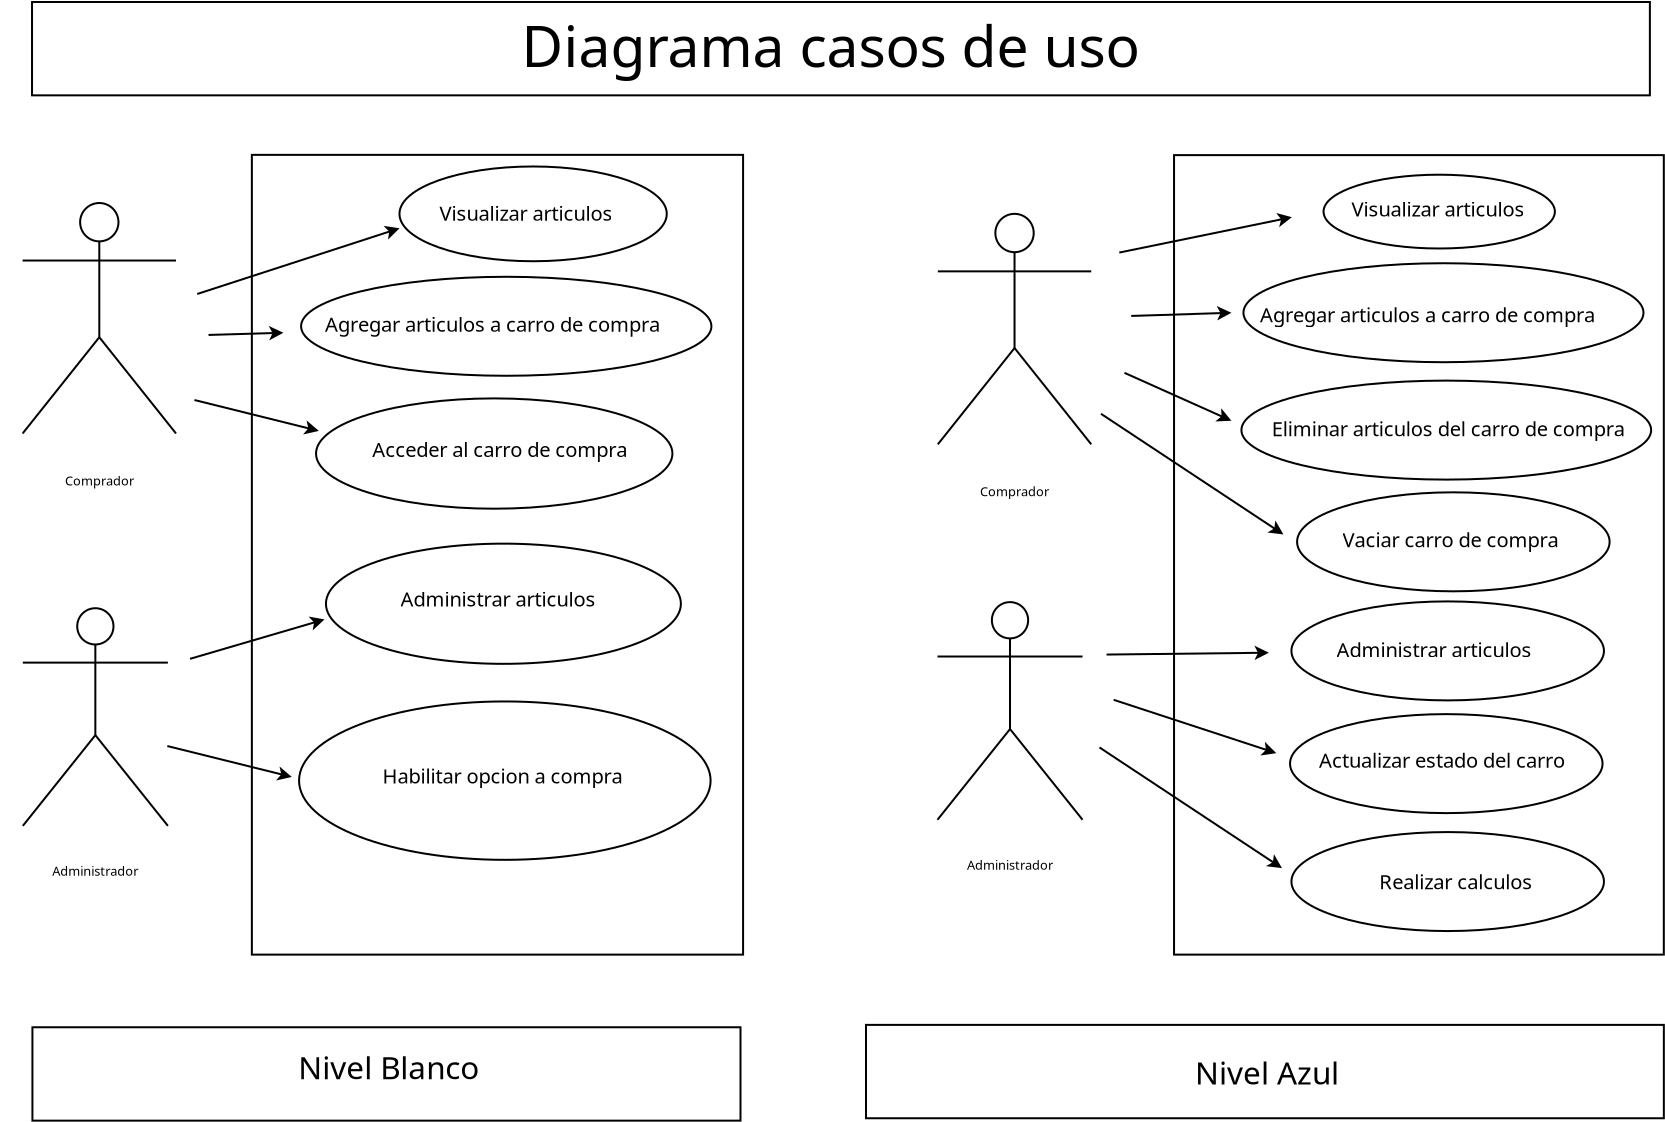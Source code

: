 <?xml version="1.0" encoding="UTF-8"?>
<dia:diagram xmlns:dia="http://www.lysator.liu.se/~alla/dia/">
  <dia:layer name="Background" visible="true" connectable="true" active="true">
    <dia:object type="Standard - Box" version="0" id="O0">
      <dia:attribute name="obj_pos">
        <dia:point val="15.45,0.046"/>
      </dia:attribute>
      <dia:attribute name="obj_bb">
        <dia:rectangle val="15.4,-0.004;40.061,40.084"/>
      </dia:attribute>
      <dia:attribute name="elem_corner">
        <dia:point val="15.45,0.046"/>
      </dia:attribute>
      <dia:attribute name="elem_width">
        <dia:real val="24.561"/>
      </dia:attribute>
      <dia:attribute name="elem_height">
        <dia:real val="39.988"/>
      </dia:attribute>
      <dia:attribute name="show_background">
        <dia:boolean val="true"/>
      </dia:attribute>
    </dia:object>
    <dia:object type="UML - Actor" version="0" id="O1">
      <dia:attribute name="obj_pos">
        <dia:point val="7.822,8.945"/>
      </dia:attribute>
      <dia:attribute name="obj_bb">
        <dia:rectangle val="4.222,1.145;11.422,16.77"/>
      </dia:attribute>
      <dia:attribute name="meta">
        <dia:composite type="dict"/>
      </dia:attribute>
      <dia:attribute name="elem_corner">
        <dia:point val="4.272,1.195"/>
      </dia:attribute>
      <dia:attribute name="elem_width">
        <dia:real val="7.1"/>
      </dia:attribute>
      <dia:attribute name="elem_height">
        <dia:real val="15.5"/>
      </dia:attribute>
      <dia:attribute name="text">
        <dia:composite type="text">
          <dia:attribute name="string">
            <dia:string>#Comprador#</dia:string>
          </dia:attribute>
          <dia:attribute name="font">
            <dia:font family="sans" style="0" name="Helvetica"/>
          </dia:attribute>
          <dia:attribute name="height">
            <dia:real val="0.8"/>
          </dia:attribute>
          <dia:attribute name="pos">
            <dia:point val="7.822,16.58"/>
          </dia:attribute>
          <dia:attribute name="color">
            <dia:color val="#000000ff"/>
          </dia:attribute>
          <dia:attribute name="alignment">
            <dia:enum val="1"/>
          </dia:attribute>
        </dia:composite>
      </dia:attribute>
      <dia:attribute name="line_width">
        <dia:real val="0.1"/>
      </dia:attribute>
      <dia:attribute name="line_colour">
        <dia:color val="#000000ff"/>
      </dia:attribute>
      <dia:attribute name="fill_colour">
        <dia:color val="#ffffffff"/>
      </dia:attribute>
    </dia:object>
    <dia:object type="UML - Actor" version="0" id="O2">
      <dia:attribute name="obj_pos">
        <dia:point val="7.625,28.859"/>
      </dia:attribute>
      <dia:attribute name="obj_bb">
        <dia:rectangle val="2.907,21.457;12.342,36.285"/>
      </dia:attribute>
      <dia:attribute name="meta">
        <dia:composite type="dict"/>
      </dia:attribute>
      <dia:attribute name="elem_corner">
        <dia:point val="2.957,21.507"/>
      </dia:attribute>
      <dia:attribute name="elem_width">
        <dia:real val="9.335"/>
      </dia:attribute>
      <dia:attribute name="elem_height">
        <dia:real val="14.703"/>
      </dia:attribute>
      <dia:attribute name="text">
        <dia:composite type="text">
          <dia:attribute name="string">
            <dia:string>#Administrador#</dia:string>
          </dia:attribute>
          <dia:attribute name="font">
            <dia:font family="sans" style="0" name="Helvetica"/>
          </dia:attribute>
          <dia:attribute name="height">
            <dia:real val="0.8"/>
          </dia:attribute>
          <dia:attribute name="pos">
            <dia:point val="7.625,36.095"/>
          </dia:attribute>
          <dia:attribute name="color">
            <dia:color val="#000000ff"/>
          </dia:attribute>
          <dia:attribute name="alignment">
            <dia:enum val="1"/>
          </dia:attribute>
        </dia:composite>
      </dia:attribute>
      <dia:attribute name="line_width">
        <dia:real val="0.1"/>
      </dia:attribute>
      <dia:attribute name="line_colour">
        <dia:color val="#000000ff"/>
      </dia:attribute>
      <dia:attribute name="fill_colour">
        <dia:color val="#ffffffff"/>
      </dia:attribute>
    </dia:object>
    <dia:object type="Standard - Line" version="0" id="O3">
      <dia:attribute name="obj_pos">
        <dia:point val="12.719,7.001"/>
      </dia:attribute>
      <dia:attribute name="obj_bb">
        <dia:rectangle val="12.656,3.595;22.898,7.064"/>
      </dia:attribute>
      <dia:attribute name="conn_endpoints">
        <dia:point val="12.719,7.001"/>
        <dia:point val="22.834,3.716"/>
      </dia:attribute>
      <dia:attribute name="numcp">
        <dia:int val="1"/>
      </dia:attribute>
      <dia:attribute name="end_arrow">
        <dia:enum val="22"/>
      </dia:attribute>
      <dia:attribute name="end_arrow_length">
        <dia:real val="0.5"/>
      </dia:attribute>
      <dia:attribute name="end_arrow_width">
        <dia:real val="0.5"/>
      </dia:attribute>
    </dia:object>
    <dia:object type="Standard - Line" version="0" id="O4">
      <dia:attribute name="obj_pos">
        <dia:point val="13.283,9.05"/>
      </dia:attribute>
      <dia:attribute name="obj_bb">
        <dia:rectangle val="13.231,8.6;17.08,9.324"/>
      </dia:attribute>
      <dia:attribute name="conn_endpoints">
        <dia:point val="13.283,9.05"/>
        <dia:point val="17.028,8.941"/>
      </dia:attribute>
      <dia:attribute name="numcp">
        <dia:int val="1"/>
      </dia:attribute>
      <dia:attribute name="end_arrow">
        <dia:enum val="22"/>
      </dia:attribute>
      <dia:attribute name="end_arrow_length">
        <dia:real val="0.5"/>
      </dia:attribute>
      <dia:attribute name="end_arrow_width">
        <dia:real val="0.5"/>
      </dia:attribute>
    </dia:object>
    <dia:object type="Standard - Line" version="0" id="O5">
      <dia:attribute name="obj_pos">
        <dia:point val="12.578,12.304"/>
      </dia:attribute>
      <dia:attribute name="obj_bb">
        <dia:rectangle val="12.517,12.244;18.861,14.026"/>
      </dia:attribute>
      <dia:attribute name="conn_endpoints">
        <dia:point val="12.578,12.304"/>
        <dia:point val="18.8,13.849"/>
      </dia:attribute>
      <dia:attribute name="numcp">
        <dia:int val="1"/>
      </dia:attribute>
      <dia:attribute name="end_arrow">
        <dia:enum val="22"/>
      </dia:attribute>
      <dia:attribute name="end_arrow_length">
        <dia:real val="0.5"/>
      </dia:attribute>
      <dia:attribute name="end_arrow_width">
        <dia:real val="0.5"/>
      </dia:attribute>
    </dia:object>
    <dia:object type="Standard - Ellipse" version="0" id="O6">
      <dia:attribute name="obj_pos">
        <dia:point val="22.831,0.627"/>
      </dia:attribute>
      <dia:attribute name="obj_bb">
        <dia:rectangle val="22.781,0.577;36.245,5.414"/>
      </dia:attribute>
      <dia:attribute name="elem_corner">
        <dia:point val="22.831,0.627"/>
      </dia:attribute>
      <dia:attribute name="elem_width">
        <dia:real val="13.364"/>
      </dia:attribute>
      <dia:attribute name="elem_height">
        <dia:real val="4.738"/>
      </dia:attribute>
    </dia:object>
    <dia:object type="Standard - Ellipse" version="0" id="O7">
      <dia:attribute name="obj_pos">
        <dia:point val="17.911,6.142"/>
      </dia:attribute>
      <dia:attribute name="obj_bb">
        <dia:rectangle val="17.861,6.092;38.478,11.142"/>
      </dia:attribute>
      <dia:attribute name="elem_corner">
        <dia:point val="17.911,6.142"/>
      </dia:attribute>
      <dia:attribute name="elem_width">
        <dia:real val="20.517"/>
      </dia:attribute>
      <dia:attribute name="elem_height">
        <dia:real val="4.95"/>
      </dia:attribute>
    </dia:object>
    <dia:object type="Standard - Text" version="1" id="O8">
      <dia:attribute name="obj_pos">
        <dia:point val="24.826,3.337"/>
      </dia:attribute>
      <dia:attribute name="obj_bb">
        <dia:rectangle val="24.826,2.259;33.656,3.634"/>
      </dia:attribute>
      <dia:attribute name="text">
        <dia:composite type="text">
          <dia:attribute name="string">
            <dia:string>#Visualizar articulos#</dia:string>
          </dia:attribute>
          <dia:attribute name="font">
            <dia:font family="sans" style="0" name="Helvetica"/>
          </dia:attribute>
          <dia:attribute name="height">
            <dia:real val="1.259"/>
          </dia:attribute>
          <dia:attribute name="pos">
            <dia:point val="24.826,3.337"/>
          </dia:attribute>
          <dia:attribute name="color">
            <dia:color val="#000000ff"/>
          </dia:attribute>
          <dia:attribute name="alignment">
            <dia:enum val="0"/>
          </dia:attribute>
        </dia:composite>
      </dia:attribute>
      <dia:attribute name="valign">
        <dia:enum val="3"/>
      </dia:attribute>
    </dia:object>
    <dia:object type="Standard - Text" version="1" id="O9">
      <dia:attribute name="obj_pos">
        <dia:point val="19.103,8.888"/>
      </dia:attribute>
      <dia:attribute name="obj_bb">
        <dia:rectangle val="19.103,7.81;36.135,9.185"/>
      </dia:attribute>
      <dia:attribute name="text">
        <dia:composite type="text">
          <dia:attribute name="string">
            <dia:string>#Agregar articulos a carro de compra#</dia:string>
          </dia:attribute>
          <dia:attribute name="font">
            <dia:font family="sans" style="0" name="Helvetica"/>
          </dia:attribute>
          <dia:attribute name="height">
            <dia:real val="1.259"/>
          </dia:attribute>
          <dia:attribute name="pos">
            <dia:point val="19.103,8.888"/>
          </dia:attribute>
          <dia:attribute name="color">
            <dia:color val="#000000ff"/>
          </dia:attribute>
          <dia:attribute name="alignment">
            <dia:enum val="0"/>
          </dia:attribute>
        </dia:composite>
      </dia:attribute>
      <dia:attribute name="valign">
        <dia:enum val="3"/>
      </dia:attribute>
    </dia:object>
    <dia:object type="Standard - Ellipse" version="0" id="O10">
      <dia:attribute name="obj_pos">
        <dia:point val="18.659,12.223"/>
      </dia:attribute>
      <dia:attribute name="obj_bb">
        <dia:rectangle val="18.609,12.173;36.528,17.788"/>
      </dia:attribute>
      <dia:attribute name="elem_corner">
        <dia:point val="18.659,12.223"/>
      </dia:attribute>
      <dia:attribute name="elem_width">
        <dia:real val="17.819"/>
      </dia:attribute>
      <dia:attribute name="elem_height">
        <dia:real val="5.515"/>
      </dia:attribute>
    </dia:object>
    <dia:object type="Standard - Text" version="1" id="O11">
      <dia:attribute name="obj_pos">
        <dia:point val="21.474,15.152"/>
      </dia:attribute>
      <dia:attribute name="obj_bb">
        <dia:rectangle val="21.474,14.074;34.397,15.449"/>
      </dia:attribute>
      <dia:attribute name="text">
        <dia:composite type="text">
          <dia:attribute name="string">
            <dia:string>#Acceder al carro de compra#</dia:string>
          </dia:attribute>
          <dia:attribute name="font">
            <dia:font family="sans" style="0" name="Helvetica"/>
          </dia:attribute>
          <dia:attribute name="height">
            <dia:real val="1.259"/>
          </dia:attribute>
          <dia:attribute name="pos">
            <dia:point val="21.474,15.152"/>
          </dia:attribute>
          <dia:attribute name="color">
            <dia:color val="#000000ff"/>
          </dia:attribute>
          <dia:attribute name="alignment">
            <dia:enum val="0"/>
          </dia:attribute>
        </dia:composite>
      </dia:attribute>
      <dia:attribute name="valign">
        <dia:enum val="3"/>
      </dia:attribute>
    </dia:object>
    <dia:object type="Standard - Ellipse" version="0" id="O12">
      <dia:attribute name="obj_pos">
        <dia:point val="19.154,19.485"/>
      </dia:attribute>
      <dia:attribute name="obj_bb">
        <dia:rectangle val="19.104,19.436;36.952,25.546"/>
      </dia:attribute>
      <dia:attribute name="elem_corner">
        <dia:point val="19.154,19.485"/>
      </dia:attribute>
      <dia:attribute name="elem_width">
        <dia:real val="17.748"/>
      </dia:attribute>
      <dia:attribute name="elem_height">
        <dia:real val="6.01"/>
      </dia:attribute>
    </dia:object>
    <dia:object type="Standard - Text" version="1" id="O13">
      <dia:attribute name="obj_pos">
        <dia:point val="22.887,22.632"/>
      </dia:attribute>
      <dia:attribute name="obj_bb">
        <dia:rectangle val="22.887,21.555;32.778,22.93"/>
      </dia:attribute>
      <dia:attribute name="text">
        <dia:composite type="text">
          <dia:attribute name="string">
            <dia:string>#Administrar articulos#</dia:string>
          </dia:attribute>
          <dia:attribute name="font">
            <dia:font family="sans" style="0" name="Helvetica"/>
          </dia:attribute>
          <dia:attribute name="height">
            <dia:real val="1.259"/>
          </dia:attribute>
          <dia:attribute name="pos">
            <dia:point val="22.887,22.632"/>
          </dia:attribute>
          <dia:attribute name="color">
            <dia:color val="#000000ff"/>
          </dia:attribute>
          <dia:attribute name="alignment">
            <dia:enum val="0"/>
          </dia:attribute>
        </dia:composite>
      </dia:attribute>
      <dia:attribute name="valign">
        <dia:enum val="3"/>
      </dia:attribute>
    </dia:object>
    <dia:object type="Standard - Line" version="0" id="O14">
      <dia:attribute name="obj_pos">
        <dia:point val="12.358,25.244"/>
      </dia:attribute>
      <dia:attribute name="obj_bb">
        <dia:rectangle val="12.296,23.13;19.145,25.306"/>
      </dia:attribute>
      <dia:attribute name="conn_endpoints">
        <dia:point val="12.358,25.244"/>
        <dia:point val="19.083,23.274"/>
      </dia:attribute>
      <dia:attribute name="numcp">
        <dia:int val="1"/>
      </dia:attribute>
      <dia:attribute name="end_arrow">
        <dia:enum val="22"/>
      </dia:attribute>
      <dia:attribute name="end_arrow_length">
        <dia:real val="0.5"/>
      </dia:attribute>
      <dia:attribute name="end_arrow_width">
        <dia:real val="0.5"/>
      </dia:attribute>
    </dia:object>
    <dia:object type="Standard - Ellipse" version="0" id="O15">
      <dia:attribute name="obj_pos">
        <dia:point val="17.81,27.375"/>
      </dia:attribute>
      <dia:attribute name="obj_bb">
        <dia:rectangle val="17.76,27.325;38.437,35.344"/>
      </dia:attribute>
      <dia:attribute name="elem_corner">
        <dia:point val="17.81,27.375"/>
      </dia:attribute>
      <dia:attribute name="elem_width">
        <dia:real val="20.577"/>
      </dia:attribute>
      <dia:attribute name="elem_height">
        <dia:real val="7.92"/>
      </dia:attribute>
    </dia:object>
    <dia:object type="Standard - Text" version="1" id="O16">
      <dia:attribute name="obj_pos">
        <dia:point val="21.988,31.476"/>
      </dia:attribute>
      <dia:attribute name="obj_bb">
        <dia:rectangle val="21.988,30.399;34.212,31.774"/>
      </dia:attribute>
      <dia:attribute name="text">
        <dia:composite type="text">
          <dia:attribute name="string">
            <dia:string>#Habilitar opcion a compra#</dia:string>
          </dia:attribute>
          <dia:attribute name="font">
            <dia:font family="sans" style="0" name="Helvetica"/>
          </dia:attribute>
          <dia:attribute name="height">
            <dia:real val="1.259"/>
          </dia:attribute>
          <dia:attribute name="pos">
            <dia:point val="21.988,31.476"/>
          </dia:attribute>
          <dia:attribute name="color">
            <dia:color val="#000000ff"/>
          </dia:attribute>
          <dia:attribute name="alignment">
            <dia:enum val="0"/>
          </dia:attribute>
        </dia:composite>
      </dia:attribute>
      <dia:attribute name="valign">
        <dia:enum val="3"/>
      </dia:attribute>
    </dia:object>
    <dia:object type="Standard - Line" version="0" id="O17">
      <dia:attribute name="obj_pos">
        <dia:point val="11.224,29.606"/>
      </dia:attribute>
      <dia:attribute name="obj_bb">
        <dia:rectangle val="11.164,29.546;17.507,31.328"/>
      </dia:attribute>
      <dia:attribute name="conn_endpoints">
        <dia:point val="11.224,29.606"/>
        <dia:point val="17.447,31.151"/>
      </dia:attribute>
      <dia:attribute name="numcp">
        <dia:int val="1"/>
      </dia:attribute>
      <dia:attribute name="end_arrow">
        <dia:enum val="22"/>
      </dia:attribute>
      <dia:attribute name="end_arrow_length">
        <dia:real val="0.5"/>
      </dia:attribute>
      <dia:attribute name="end_arrow_width">
        <dia:real val="0.5"/>
      </dia:attribute>
    </dia:object>
    <dia:object type="UML - Actor" version="0" id="O18">
      <dia:attribute name="obj_pos">
        <dia:point val="53.584,9.486"/>
      </dia:attribute>
      <dia:attribute name="obj_bb">
        <dia:rectangle val="49.984,1.686;57.184,17.355"/>
      </dia:attribute>
      <dia:attribute name="meta">
        <dia:composite type="dict"/>
      </dia:attribute>
      <dia:attribute name="elem_corner">
        <dia:point val="50.034,1.736"/>
      </dia:attribute>
      <dia:attribute name="elem_width">
        <dia:real val="7.1"/>
      </dia:attribute>
      <dia:attribute name="elem_height">
        <dia:real val="15.5"/>
      </dia:attribute>
      <dia:attribute name="text">
        <dia:composite type="text">
          <dia:attribute name="string">
            <dia:string>#Comprador#</dia:string>
          </dia:attribute>
          <dia:attribute name="font">
            <dia:font family="sans" style="0" name="Helvetica"/>
          </dia:attribute>
          <dia:attribute name="height">
            <dia:real val="0.8"/>
          </dia:attribute>
          <dia:attribute name="pos">
            <dia:point val="53.584,17.121"/>
          </dia:attribute>
          <dia:attribute name="color">
            <dia:color val="#000000ff"/>
          </dia:attribute>
          <dia:attribute name="alignment">
            <dia:enum val="1"/>
          </dia:attribute>
        </dia:composite>
      </dia:attribute>
      <dia:attribute name="line_width">
        <dia:real val="0.1"/>
      </dia:attribute>
      <dia:attribute name="line_colour">
        <dia:color val="#000000ff"/>
      </dia:attribute>
      <dia:attribute name="fill_colour">
        <dia:color val="#ffffffff"/>
      </dia:attribute>
    </dia:object>
    <dia:object type="UML - Actor" version="0" id="O19">
      <dia:attribute name="obj_pos">
        <dia:point val="53.358,28.553"/>
      </dia:attribute>
      <dia:attribute name="obj_bb">
        <dia:rectangle val="48.64,21.152;58.075,35.979"/>
      </dia:attribute>
      <dia:attribute name="meta">
        <dia:composite type="dict"/>
      </dia:attribute>
      <dia:attribute name="elem_corner">
        <dia:point val="48.69,21.202"/>
      </dia:attribute>
      <dia:attribute name="elem_width">
        <dia:real val="9.335"/>
      </dia:attribute>
      <dia:attribute name="elem_height">
        <dia:real val="14.703"/>
      </dia:attribute>
      <dia:attribute name="text">
        <dia:composite type="text">
          <dia:attribute name="string">
            <dia:string>#Administrador#</dia:string>
          </dia:attribute>
          <dia:attribute name="font">
            <dia:font family="sans" style="0" name="Helvetica"/>
          </dia:attribute>
          <dia:attribute name="height">
            <dia:real val="0.8"/>
          </dia:attribute>
          <dia:attribute name="pos">
            <dia:point val="53.358,35.789"/>
          </dia:attribute>
          <dia:attribute name="color">
            <dia:color val="#000000ff"/>
          </dia:attribute>
          <dia:attribute name="alignment">
            <dia:enum val="1"/>
          </dia:attribute>
        </dia:composite>
      </dia:attribute>
      <dia:attribute name="line_width">
        <dia:real val="0.1"/>
      </dia:attribute>
      <dia:attribute name="line_colour">
        <dia:color val="#000000ff"/>
      </dia:attribute>
      <dia:attribute name="fill_colour">
        <dia:color val="#ffffffff"/>
      </dia:attribute>
    </dia:object>
    <dia:object type="Standard - Box" version="0" id="O20">
      <dia:attribute name="obj_pos">
        <dia:point val="61.559,0.059"/>
      </dia:attribute>
      <dia:attribute name="obj_bb">
        <dia:rectangle val="61.51,0.009;86.099,40.084"/>
      </dia:attribute>
      <dia:attribute name="elem_corner">
        <dia:point val="61.559,0.059"/>
      </dia:attribute>
      <dia:attribute name="elem_width">
        <dia:real val="24.489"/>
      </dia:attribute>
      <dia:attribute name="elem_height">
        <dia:real val="39.975"/>
      </dia:attribute>
      <dia:attribute name="show_background">
        <dia:boolean val="true"/>
      </dia:attribute>
    </dia:object>
    <dia:object type="Standard - Ellipse" version="0" id="O21">
      <dia:attribute name="obj_pos">
        <dia:point val="69.034,1.038"/>
      </dia:attribute>
      <dia:attribute name="obj_bb">
        <dia:rectangle val="68.984,0.988;80.651,4.778"/>
      </dia:attribute>
      <dia:attribute name="elem_corner">
        <dia:point val="69.034,1.038"/>
      </dia:attribute>
      <dia:attribute name="elem_width">
        <dia:real val="11.567"/>
      </dia:attribute>
      <dia:attribute name="elem_height">
        <dia:real val="3.69"/>
      </dia:attribute>
    </dia:object>
    <dia:object type="Standard - Text" version="1" id="O22">
      <dia:attribute name="obj_pos">
        <dia:point val="70.428,3.129"/>
      </dia:attribute>
      <dia:attribute name="obj_bb">
        <dia:rectangle val="70.428,2.051;79.258,3.426"/>
      </dia:attribute>
      <dia:attribute name="text">
        <dia:composite type="text">
          <dia:attribute name="string">
            <dia:string>#Visualizar articulos#</dia:string>
          </dia:attribute>
          <dia:attribute name="font">
            <dia:font family="sans" style="0" name="Helvetica"/>
          </dia:attribute>
          <dia:attribute name="height">
            <dia:real val="1.259"/>
          </dia:attribute>
          <dia:attribute name="pos">
            <dia:point val="70.428,3.129"/>
          </dia:attribute>
          <dia:attribute name="color">
            <dia:color val="#000000ff"/>
          </dia:attribute>
          <dia:attribute name="alignment">
            <dia:enum val="0"/>
          </dia:attribute>
        </dia:composite>
      </dia:attribute>
      <dia:attribute name="valign">
        <dia:enum val="3"/>
      </dia:attribute>
    </dia:object>
    <dia:object type="Standard - Ellipse" version="0" id="O23">
      <dia:attribute name="obj_pos">
        <dia:point val="65.028,5.464"/>
      </dia:attribute>
      <dia:attribute name="obj_bb">
        <dia:rectangle val="64.978,5.414;85.082,10.463"/>
      </dia:attribute>
      <dia:attribute name="elem_corner">
        <dia:point val="65.028,5.464"/>
      </dia:attribute>
      <dia:attribute name="elem_width">
        <dia:real val="20.004"/>
      </dia:attribute>
      <dia:attribute name="elem_height">
        <dia:real val="4.95"/>
      </dia:attribute>
    </dia:object>
    <dia:object type="Standard - Text" version="1" id="O24">
      <dia:attribute name="obj_pos">
        <dia:point val="65.853,8.42"/>
      </dia:attribute>
      <dia:attribute name="obj_bb">
        <dia:rectangle val="65.853,7.342;82.886,8.717"/>
      </dia:attribute>
      <dia:attribute name="text">
        <dia:composite type="text">
          <dia:attribute name="string">
            <dia:string>#Agregar articulos a carro de compra#</dia:string>
          </dia:attribute>
          <dia:attribute name="font">
            <dia:font family="sans" style="0" name="Helvetica"/>
          </dia:attribute>
          <dia:attribute name="height">
            <dia:real val="1.259"/>
          </dia:attribute>
          <dia:attribute name="pos">
            <dia:point val="65.853,8.42"/>
          </dia:attribute>
          <dia:attribute name="color">
            <dia:color val="#000000ff"/>
          </dia:attribute>
          <dia:attribute name="alignment">
            <dia:enum val="0"/>
          </dia:attribute>
        </dia:composite>
      </dia:attribute>
      <dia:attribute name="valign">
        <dia:enum val="3"/>
      </dia:attribute>
    </dia:object>
    <dia:object type="Standard - Ellipse" version="0" id="O25">
      <dia:attribute name="obj_pos">
        <dia:point val="64.928,11.333"/>
      </dia:attribute>
      <dia:attribute name="obj_bb">
        <dia:rectangle val="64.878,11.283;85.465,16.332"/>
      </dia:attribute>
      <dia:attribute name="elem_corner">
        <dia:point val="64.928,11.333"/>
      </dia:attribute>
      <dia:attribute name="elem_width">
        <dia:real val="20.487"/>
      </dia:attribute>
      <dia:attribute name="elem_height">
        <dia:real val="4.95"/>
      </dia:attribute>
    </dia:object>
    <dia:object type="Standard - Text" version="1" id="O26">
      <dia:attribute name="obj_pos">
        <dia:point val="66.439,14.12"/>
      </dia:attribute>
      <dia:attribute name="obj_bb">
        <dia:rectangle val="66.439,13.042;84.414,14.417"/>
      </dia:attribute>
      <dia:attribute name="text">
        <dia:composite type="text">
          <dia:attribute name="string">
            <dia:string>#Eliminar articulos del carro de compra#</dia:string>
          </dia:attribute>
          <dia:attribute name="font">
            <dia:font family="sans" style="0" name="Helvetica"/>
          </dia:attribute>
          <dia:attribute name="height">
            <dia:real val="1.259"/>
          </dia:attribute>
          <dia:attribute name="pos">
            <dia:point val="66.439,14.12"/>
          </dia:attribute>
          <dia:attribute name="color">
            <dia:color val="#000000ff"/>
          </dia:attribute>
          <dia:attribute name="alignment">
            <dia:enum val="0"/>
          </dia:attribute>
        </dia:composite>
      </dia:attribute>
      <dia:attribute name="valign">
        <dia:enum val="3"/>
      </dia:attribute>
    </dia:object>
    <dia:object type="Standard - Ellipse" version="0" id="O27">
      <dia:attribute name="obj_pos">
        <dia:point val="67.711,16.919"/>
      </dia:attribute>
      <dia:attribute name="obj_bb">
        <dia:rectangle val="67.661,16.869;83.388,21.918"/>
      </dia:attribute>
      <dia:attribute name="elem_corner">
        <dia:point val="67.711,16.919"/>
      </dia:attribute>
      <dia:attribute name="elem_width">
        <dia:real val="15.627"/>
      </dia:attribute>
      <dia:attribute name="elem_height">
        <dia:real val="4.95"/>
      </dia:attribute>
    </dia:object>
    <dia:object type="Standard - Text" version="1" id="O28">
      <dia:attribute name="obj_pos">
        <dia:point val="69.984,19.664"/>
      </dia:attribute>
      <dia:attribute name="obj_bb">
        <dia:rectangle val="69.984,18.587;80.914,19.962"/>
      </dia:attribute>
      <dia:attribute name="text">
        <dia:composite type="text">
          <dia:attribute name="string">
            <dia:string>#Vaciar carro de compra#</dia:string>
          </dia:attribute>
          <dia:attribute name="font">
            <dia:font family="sans" style="0" name="Helvetica"/>
          </dia:attribute>
          <dia:attribute name="height">
            <dia:real val="1.259"/>
          </dia:attribute>
          <dia:attribute name="pos">
            <dia:point val="69.984,19.664"/>
          </dia:attribute>
          <dia:attribute name="color">
            <dia:color val="#000000ff"/>
          </dia:attribute>
          <dia:attribute name="alignment">
            <dia:enum val="0"/>
          </dia:attribute>
        </dia:composite>
      </dia:attribute>
      <dia:attribute name="valign">
        <dia:enum val="3"/>
      </dia:attribute>
    </dia:object>
    <dia:object type="Standard - Line" version="0" id="O29">
      <dia:attribute name="obj_pos">
        <dia:point val="58.822,4.93"/>
      </dia:attribute>
      <dia:attribute name="obj_bb">
        <dia:rectangle val="58.764,2.953;67.508,4.989"/>
      </dia:attribute>
      <dia:attribute name="conn_endpoints">
        <dia:point val="58.822,4.93"/>
        <dia:point val="67.449,3.162"/>
      </dia:attribute>
      <dia:attribute name="numcp">
        <dia:int val="1"/>
      </dia:attribute>
      <dia:attribute name="end_arrow">
        <dia:enum val="22"/>
      </dia:attribute>
      <dia:attribute name="end_arrow_length">
        <dia:real val="0.5"/>
      </dia:attribute>
      <dia:attribute name="end_arrow_width">
        <dia:real val="0.5"/>
      </dia:attribute>
    </dia:object>
    <dia:object type="Standard - Line" version="0" id="O30">
      <dia:attribute name="obj_pos">
        <dia:point val="59.417,8.1"/>
      </dia:attribute>
      <dia:attribute name="obj_bb">
        <dia:rectangle val="59.366,7.602;64.479,8.325"/>
      </dia:attribute>
      <dia:attribute name="conn_endpoints">
        <dia:point val="59.417,8.1"/>
        <dia:point val="64.428,7.941"/>
      </dia:attribute>
      <dia:attribute name="numcp">
        <dia:int val="1"/>
      </dia:attribute>
      <dia:attribute name="end_arrow">
        <dia:enum val="22"/>
      </dia:attribute>
      <dia:attribute name="end_arrow_length">
        <dia:real val="0.5"/>
      </dia:attribute>
      <dia:attribute name="end_arrow_width">
        <dia:real val="0.5"/>
      </dia:attribute>
    </dia:object>
    <dia:object type="Standard - Line" version="0" id="O31">
      <dia:attribute name="obj_pos">
        <dia:point val="57.903,12.991"/>
      </dia:attribute>
      <dia:attribute name="obj_bb">
        <dia:rectangle val="57.834,12.921;67.097,19.094"/>
      </dia:attribute>
      <dia:attribute name="conn_endpoints">
        <dia:point val="57.903,12.991"/>
        <dia:point val="67.028,19.025"/>
      </dia:attribute>
      <dia:attribute name="numcp">
        <dia:int val="1"/>
      </dia:attribute>
      <dia:attribute name="end_arrow">
        <dia:enum val="22"/>
      </dia:attribute>
      <dia:attribute name="end_arrow_length">
        <dia:real val="0.5"/>
      </dia:attribute>
      <dia:attribute name="end_arrow_width">
        <dia:real val="0.5"/>
      </dia:attribute>
    </dia:object>
    <dia:object type="Standard - Line" version="0" id="O32">
      <dia:attribute name="obj_pos">
        <dia:point val="59.081,10.945"/>
      </dia:attribute>
      <dia:attribute name="obj_bb">
        <dia:rectangle val="59.015,10.879;64.494,13.407"/>
      </dia:attribute>
      <dia:attribute name="conn_endpoints">
        <dia:point val="59.081,10.945"/>
        <dia:point val="64.428,13.341"/>
      </dia:attribute>
      <dia:attribute name="numcp">
        <dia:int val="1"/>
      </dia:attribute>
      <dia:attribute name="end_arrow">
        <dia:enum val="22"/>
      </dia:attribute>
      <dia:attribute name="end_arrow_length">
        <dia:real val="0.5"/>
      </dia:attribute>
      <dia:attribute name="end_arrow_width">
        <dia:real val="0.5"/>
      </dia:attribute>
    </dia:object>
    <dia:object type="Standard - Ellipse" version="0" id="O33">
      <dia:attribute name="obj_pos">
        <dia:point val="67.428,22.373"/>
      </dia:attribute>
      <dia:attribute name="obj_bb">
        <dia:rectangle val="67.379,22.323;83.106,27.373"/>
      </dia:attribute>
      <dia:attribute name="elem_corner">
        <dia:point val="67.428,22.373"/>
      </dia:attribute>
      <dia:attribute name="elem_width">
        <dia:real val="15.627"/>
      </dia:attribute>
      <dia:attribute name="elem_height">
        <dia:real val="4.95"/>
      </dia:attribute>
    </dia:object>
    <dia:object type="Standard - Ellipse" version="0" id="O34">
      <dia:attribute name="obj_pos">
        <dia:point val="67.358,28.009"/>
      </dia:attribute>
      <dia:attribute name="obj_bb">
        <dia:rectangle val="67.308,27.959;83.035,33.008"/>
      </dia:attribute>
      <dia:attribute name="elem_corner">
        <dia:point val="67.358,28.009"/>
      </dia:attribute>
      <dia:attribute name="elem_width">
        <dia:real val="15.627"/>
      </dia:attribute>
      <dia:attribute name="elem_height">
        <dia:real val="4.95"/>
      </dia:attribute>
    </dia:object>
    <dia:object type="Standard - Text" version="1" id="O35">
      <dia:attribute name="obj_pos">
        <dia:point val="69.684,25.16"/>
      </dia:attribute>
      <dia:attribute name="obj_bb">
        <dia:rectangle val="69.684,24.083;79.574,25.458"/>
      </dia:attribute>
      <dia:attribute name="text">
        <dia:composite type="text">
          <dia:attribute name="string">
            <dia:string>#Administrar articulos#</dia:string>
          </dia:attribute>
          <dia:attribute name="font">
            <dia:font family="sans" style="0" name="Helvetica"/>
          </dia:attribute>
          <dia:attribute name="height">
            <dia:real val="1.259"/>
          </dia:attribute>
          <dia:attribute name="pos">
            <dia:point val="69.684,25.16"/>
          </dia:attribute>
          <dia:attribute name="color">
            <dia:color val="#000000ff"/>
          </dia:attribute>
          <dia:attribute name="alignment">
            <dia:enum val="0"/>
          </dia:attribute>
        </dia:composite>
      </dia:attribute>
      <dia:attribute name="valign">
        <dia:enum val="3"/>
      </dia:attribute>
    </dia:object>
    <dia:object type="Standard - Ellipse" version="0" id="O36">
      <dia:attribute name="obj_pos">
        <dia:point val="67.428,33.906"/>
      </dia:attribute>
      <dia:attribute name="obj_bb">
        <dia:rectangle val="67.379,33.856;83.106,38.906"/>
      </dia:attribute>
      <dia:attribute name="elem_corner">
        <dia:point val="67.428,33.906"/>
      </dia:attribute>
      <dia:attribute name="elem_width">
        <dia:real val="15.627"/>
      </dia:attribute>
      <dia:attribute name="elem_height">
        <dia:real val="4.95"/>
      </dia:attribute>
    </dia:object>
    <dia:object type="Standard - Text" version="1" id="O37">
      <dia:attribute name="obj_pos">
        <dia:point val="68.806,30.696"/>
      </dia:attribute>
      <dia:attribute name="obj_bb">
        <dia:rectangle val="68.806,29.618;81.364,30.993"/>
      </dia:attribute>
      <dia:attribute name="text">
        <dia:composite type="text">
          <dia:attribute name="string">
            <dia:string>#Actualizar estado del carro#</dia:string>
          </dia:attribute>
          <dia:attribute name="font">
            <dia:font family="sans" style="0" name="Helvetica"/>
          </dia:attribute>
          <dia:attribute name="height">
            <dia:real val="1.259"/>
          </dia:attribute>
          <dia:attribute name="pos">
            <dia:point val="68.806,30.696"/>
          </dia:attribute>
          <dia:attribute name="color">
            <dia:color val="#000000ff"/>
          </dia:attribute>
          <dia:attribute name="alignment">
            <dia:enum val="0"/>
          </dia:attribute>
        </dia:composite>
      </dia:attribute>
      <dia:attribute name="valign">
        <dia:enum val="3"/>
      </dia:attribute>
    </dia:object>
    <dia:object type="Standard - Line" version="0" id="O38">
      <dia:attribute name="obj_pos">
        <dia:point val="57.831,29.676"/>
      </dia:attribute>
      <dia:attribute name="obj_bb">
        <dia:rectangle val="57.762,29.606;67.025,35.779"/>
      </dia:attribute>
      <dia:attribute name="conn_endpoints">
        <dia:point val="57.831,29.676"/>
        <dia:point val="66.956,35.709"/>
      </dia:attribute>
      <dia:attribute name="numcp">
        <dia:int val="1"/>
      </dia:attribute>
      <dia:attribute name="end_arrow">
        <dia:enum val="22"/>
      </dia:attribute>
      <dia:attribute name="end_arrow_length">
        <dia:real val="0.5"/>
      </dia:attribute>
      <dia:attribute name="end_arrow_width">
        <dia:real val="0.5"/>
      </dia:attribute>
    </dia:object>
    <dia:object type="Standard - Line" version="0" id="O39">
      <dia:attribute name="obj_pos">
        <dia:point val="58.54,27.294"/>
      </dia:attribute>
      <dia:attribute name="obj_bb">
        <dia:rectangle val="58.477,27.231;66.736,30.079"/>
      </dia:attribute>
      <dia:attribute name="conn_endpoints">
        <dia:point val="58.54,27.294"/>
        <dia:point val="66.673,29.961"/>
      </dia:attribute>
      <dia:attribute name="numcp">
        <dia:int val="1"/>
      </dia:attribute>
      <dia:attribute name="end_arrow">
        <dia:enum val="22"/>
      </dia:attribute>
      <dia:attribute name="end_arrow_length">
        <dia:real val="0.5"/>
      </dia:attribute>
      <dia:attribute name="end_arrow_width">
        <dia:real val="0.5"/>
      </dia:attribute>
    </dia:object>
    <dia:object type="Standard - Line" version="0" id="O40">
      <dia:attribute name="obj_pos">
        <dia:point val="58.186,25.031"/>
      </dia:attribute>
      <dia:attribute name="obj_bb">
        <dia:rectangle val="58.136,24.585;66.351,25.308"/>
      </dia:attribute>
      <dia:attribute name="conn_endpoints">
        <dia:point val="58.186,25.031"/>
        <dia:point val="66.301,24.938"/>
      </dia:attribute>
      <dia:attribute name="numcp">
        <dia:int val="1"/>
      </dia:attribute>
      <dia:attribute name="end_arrow">
        <dia:enum val="22"/>
      </dia:attribute>
      <dia:attribute name="end_arrow_length">
        <dia:real val="0.5"/>
      </dia:attribute>
      <dia:attribute name="end_arrow_width">
        <dia:real val="0.5"/>
      </dia:attribute>
    </dia:object>
    <dia:object type="Standard - Text" version="1" id="O41">
      <dia:attribute name="obj_pos">
        <dia:point val="71.821,36.764"/>
      </dia:attribute>
      <dia:attribute name="obj_bb">
        <dia:rectangle val="71.821,35.686;79.581,37.061"/>
      </dia:attribute>
      <dia:attribute name="text">
        <dia:composite type="text">
          <dia:attribute name="string">
            <dia:string>#Realizar calculos#</dia:string>
          </dia:attribute>
          <dia:attribute name="font">
            <dia:font family="sans" style="0" name="Helvetica"/>
          </dia:attribute>
          <dia:attribute name="height">
            <dia:real val="1.259"/>
          </dia:attribute>
          <dia:attribute name="pos">
            <dia:point val="71.821,36.764"/>
          </dia:attribute>
          <dia:attribute name="color">
            <dia:color val="#000000ff"/>
          </dia:attribute>
          <dia:attribute name="alignment">
            <dia:enum val="0"/>
          </dia:attribute>
        </dia:composite>
      </dia:attribute>
      <dia:attribute name="valign">
        <dia:enum val="3"/>
      </dia:attribute>
    </dia:object>
    <dia:object type="Standard - Box" version="0" id="O42">
      <dia:attribute name="obj_pos">
        <dia:point val="4.458,-7.597"/>
      </dia:attribute>
      <dia:attribute name="obj_bb">
        <dia:rectangle val="4.408,-7.647;85.4,-2.88"/>
      </dia:attribute>
      <dia:attribute name="elem_corner">
        <dia:point val="4.458,-7.597"/>
      </dia:attribute>
      <dia:attribute name="elem_width">
        <dia:real val="80.893"/>
      </dia:attribute>
      <dia:attribute name="elem_height">
        <dia:real val="4.667"/>
      </dia:attribute>
      <dia:attribute name="show_background">
        <dia:boolean val="true"/>
      </dia:attribute>
    </dia:object>
    <dia:object type="Standard - Text" version="1" id="O43">
      <dia:attribute name="obj_pos">
        <dia:point val="28.935,-4.344"/>
      </dia:attribute>
      <dia:attribute name="obj_bb">
        <dia:rectangle val="28.935,-7.386;59.88,-3.509"/>
      </dia:attribute>
      <dia:attribute name="text">
        <dia:composite type="text">
          <dia:attribute name="string">
            <dia:string>#Diagrama casos de uso#</dia:string>
          </dia:attribute>
          <dia:attribute name="font">
            <dia:font family="sans" style="0" name="Helvetica"/>
          </dia:attribute>
          <dia:attribute name="height">
            <dia:real val="3.555"/>
          </dia:attribute>
          <dia:attribute name="pos">
            <dia:point val="28.935,-4.344"/>
          </dia:attribute>
          <dia:attribute name="color">
            <dia:color val="#000000ff"/>
          </dia:attribute>
          <dia:attribute name="alignment">
            <dia:enum val="0"/>
          </dia:attribute>
        </dia:composite>
      </dia:attribute>
      <dia:attribute name="valign">
        <dia:enum val="3"/>
      </dia:attribute>
    </dia:object>
    <dia:object type="Standard - Box" version="0" id="O44">
      <dia:attribute name="obj_pos">
        <dia:point val="4.478,43.666"/>
      </dia:attribute>
      <dia:attribute name="obj_bb">
        <dia:rectangle val="4.428,43.616;39.932,48.384"/>
      </dia:attribute>
      <dia:attribute name="elem_corner">
        <dia:point val="4.478,43.666"/>
      </dia:attribute>
      <dia:attribute name="elem_width">
        <dia:real val="35.404"/>
      </dia:attribute>
      <dia:attribute name="elem_height">
        <dia:real val="4.669"/>
      </dia:attribute>
      <dia:attribute name="show_background">
        <dia:boolean val="true"/>
      </dia:attribute>
    </dia:object>
    <dia:object type="Standard - Box" version="0" id="O45">
      <dia:attribute name="obj_pos">
        <dia:point val="46.157,43.547"/>
      </dia:attribute>
      <dia:attribute name="obj_bb">
        <dia:rectangle val="46.106,43.497;86.099,48.266"/>
      </dia:attribute>
      <dia:attribute name="elem_corner">
        <dia:point val="46.157,43.547"/>
      </dia:attribute>
      <dia:attribute name="elem_width">
        <dia:real val="39.892"/>
      </dia:attribute>
      <dia:attribute name="elem_height">
        <dia:real val="4.669"/>
      </dia:attribute>
      <dia:attribute name="show_background">
        <dia:boolean val="true"/>
      </dia:attribute>
    </dia:object>
    <dia:object type="Standard - Text" version="1" id="O46">
      <dia:attribute name="obj_pos">
        <dia:point val="17.771,46.259"/>
      </dia:attribute>
      <dia:attribute name="obj_bb">
        <dia:rectangle val="17.771,44.579;26.853,46.722"/>
      </dia:attribute>
      <dia:attribute name="text">
        <dia:composite type="text">
          <dia:attribute name="string">
            <dia:string>#Nivel Blanco#</dia:string>
          </dia:attribute>
          <dia:attribute name="font">
            <dia:font family="sans" style="0" name="Helvetica"/>
          </dia:attribute>
          <dia:attribute name="height">
            <dia:real val="1.964"/>
          </dia:attribute>
          <dia:attribute name="pos">
            <dia:point val="17.771,46.259"/>
          </dia:attribute>
          <dia:attribute name="color">
            <dia:color val="#000000ff"/>
          </dia:attribute>
          <dia:attribute name="alignment">
            <dia:enum val="0"/>
          </dia:attribute>
        </dia:composite>
      </dia:attribute>
      <dia:attribute name="valign">
        <dia:enum val="3"/>
      </dia:attribute>
    </dia:object>
    <dia:object type="Standard - Text" version="1" id="O47">
      <dia:attribute name="obj_pos">
        <dia:point val="62.601,46.53"/>
      </dia:attribute>
      <dia:attribute name="obj_bb">
        <dia:rectangle val="62.601,44.85;69.816,46.992"/>
      </dia:attribute>
      <dia:attribute name="text">
        <dia:composite type="text">
          <dia:attribute name="string">
            <dia:string>#Nivel Azul#</dia:string>
          </dia:attribute>
          <dia:attribute name="font">
            <dia:font family="sans" style="0" name="Helvetica"/>
          </dia:attribute>
          <dia:attribute name="height">
            <dia:real val="1.964"/>
          </dia:attribute>
          <dia:attribute name="pos">
            <dia:point val="62.601,46.53"/>
          </dia:attribute>
          <dia:attribute name="color">
            <dia:color val="#000000ff"/>
          </dia:attribute>
          <dia:attribute name="alignment">
            <dia:enum val="0"/>
          </dia:attribute>
        </dia:composite>
      </dia:attribute>
      <dia:attribute name="valign">
        <dia:enum val="3"/>
      </dia:attribute>
    </dia:object>
  </dia:layer>
</dia:diagram>

